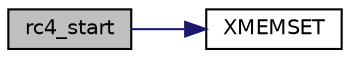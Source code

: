digraph "rc4_start"
{
 // LATEX_PDF_SIZE
  edge [fontname="Helvetica",fontsize="10",labelfontname="Helvetica",labelfontsize="10"];
  node [fontname="Helvetica",fontsize="10",shape=record];
  rankdir="LR";
  Node41 [label="rc4_start",height=0.2,width=0.4,color="black", fillcolor="grey75", style="filled", fontcolor="black",tooltip="Start the PRNG."];
  Node41 -> Node42 [color="midnightblue",fontsize="10",style="solid",fontname="Helvetica"];
  Node42 [label="XMEMSET",height=0.2,width=0.4,color="black", fillcolor="white", style="filled",URL="$tomcrypt__cfg_8h.html#aa3c34a6f6c61de7da9258b5a30e32c2f",tooltip=" "];
}

